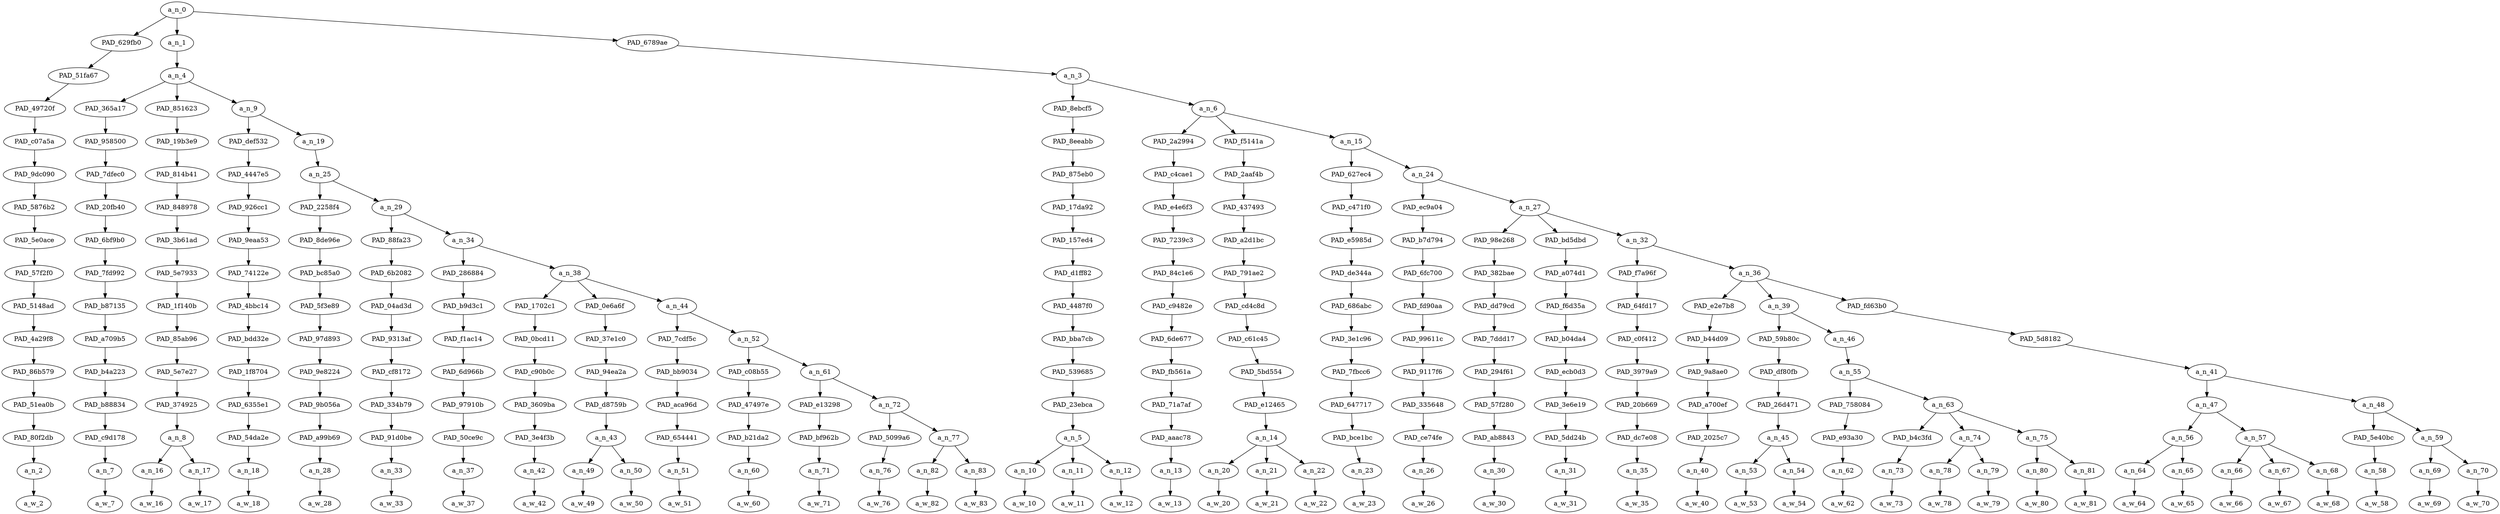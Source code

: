 strict digraph "" {
	a_n_0	[div_dir=1,
		index=0,
		level=15,
		pos="12.692185892489713,15!",
		text_span="[0, 1, 2, 3, 4, 5, 6, 7, 8, 9, 10, 11, 12, 13, 14, 15, 16, 17, 18, 19, 20, 21, 22, 23, 24, 25, 26, 27, 28, 29, 30, 31, 32, 33, 34, \
35, 36, 37, 38, 39, 40, 41, 42, 43, 44, 45]",
		value=1.00000000];
	PAD_629fb0	[div_dir=-1,
		index=1,
		level=14,
		pos="16.0,14!",
		text_span="[16]",
		value=0.01501514];
	a_n_0 -> PAD_629fb0;
	a_n_1	[div_dir=1,
		index=0,
		level=14,
		pos="1.8504774305555554,14!",
		text_span="[0, 1, 2, 3, 4, 5, 6, 7, 8, 9, 10, 11, 12, 13, 14, 15]",
		value=0.36202644];
	a_n_0 -> a_n_1;
	PAD_6789ae	[div_dir=1,
		index=2,
		level=14,
		pos="20.226080246913583,14!",
		text_span="[17, 18, 19, 20, 21, 22, 23, 24, 25, 26, 27, 28, 29, 30, 31, 32, 33, 34, 35, 36, 37, 38, 39, 40, 41, 42, 43, 44, 45]",
		value=0.62252585];
	a_n_0 -> PAD_6789ae;
	PAD_51fa67	[div_dir=-1,
		index=1,
		level=13,
		pos="16.0,13!",
		text_span="[16]",
		value=0.01501514];
	PAD_629fb0 -> PAD_51fa67;
	PAD_49720f	[div_dir=-1,
		index=3,
		level=12,
		pos="16.0,12!",
		text_span="[16]",
		value=0.01501514];
	PAD_51fa67 -> PAD_49720f;
	PAD_c07a5a	[div_dir=-1,
		index=4,
		level=11,
		pos="16.0,11!",
		text_span="[16]",
		value=0.01501514];
	PAD_49720f -> PAD_c07a5a;
	PAD_9dc090	[div_dir=-1,
		index=4,
		level=10,
		pos="16.0,10!",
		text_span="[16]",
		value=0.01501514];
	PAD_c07a5a -> PAD_9dc090;
	PAD_5876b2	[div_dir=-1,
		index=5,
		level=9,
		pos="16.0,9!",
		text_span="[16]",
		value=0.01501514];
	PAD_9dc090 -> PAD_5876b2;
	PAD_5e0ace	[div_dir=-1,
		index=6,
		level=8,
		pos="16.0,8!",
		text_span="[16]",
		value=0.01501514];
	PAD_5876b2 -> PAD_5e0ace;
	PAD_57f2f0	[div_dir=-1,
		index=7,
		level=7,
		pos="16.0,7!",
		text_span="[16]",
		value=0.01501514];
	PAD_5e0ace -> PAD_57f2f0;
	PAD_5148ad	[div_dir=-1,
		index=9,
		level=6,
		pos="16.0,6!",
		text_span="[16]",
		value=0.01501514];
	PAD_57f2f0 -> PAD_5148ad;
	PAD_4a29f8	[div_dir=-1,
		index=10,
		level=5,
		pos="16.0,5!",
		text_span="[16]",
		value=0.01501514];
	PAD_5148ad -> PAD_4a29f8;
	PAD_86b579	[div_dir=-1,
		index=11,
		level=4,
		pos="16.0,4!",
		text_span="[16]",
		value=0.01501514];
	PAD_4a29f8 -> PAD_86b579;
	PAD_51ea0b	[div_dir=-1,
		index=12,
		level=3,
		pos="16.0,3!",
		text_span="[16]",
		value=0.01501514];
	PAD_86b579 -> PAD_51ea0b;
	PAD_80f2db	[div_dir=-1,
		index=13,
		level=2,
		pos="16.0,2!",
		text_span="[16]",
		value=0.01501514];
	PAD_51ea0b -> PAD_80f2db;
	a_n_2	[div_dir=-1,
		index=16,
		level=1,
		pos="16.0,1!",
		text_span="[16]",
		value=0.01501514];
	PAD_80f2db -> a_n_2;
	a_w_2	[div_dir=0,
		index=16,
		level=0,
		pos="16,0!",
		text_span="[16]",
		value=and];
	a_n_2 -> a_w_2;
	a_n_4	[div_dir=1,
		index=0,
		level=13,
		pos="1.8504774305555554,13!",
		text_span="[0, 1, 2, 3, 4, 5, 6, 7, 8, 9, 10, 11, 12, 13, 14, 15]",
		value=0.36170503];
	a_n_1 -> a_n_4;
	PAD_365a17	[div_dir=1,
		index=0,
		level=12,
		pos="0.0,12!",
		text_span="[0]",
		value=0.08624945];
	a_n_4 -> PAD_365a17;
	PAD_851623	[div_dir=1,
		index=1,
		level=12,
		pos="1.5,12!",
		text_span="[1, 2]",
		value=0.06637877];
	a_n_4 -> PAD_851623;
	a_n_9	[div_dir=1,
		index=2,
		level=12,
		pos="4.051432291666666,12!",
		text_span="[3, 4, 5, 6, 7, 8, 9, 10, 11, 12, 13, 14, 15]",
		value=0.20875540];
	a_n_4 -> a_n_9;
	PAD_958500	[div_dir=1,
		index=0,
		level=11,
		pos="0.0,11!",
		text_span="[0]",
		value=0.08624945];
	PAD_365a17 -> PAD_958500;
	PAD_7dfec0	[div_dir=1,
		index=0,
		level=10,
		pos="0.0,10!",
		text_span="[0]",
		value=0.08624945];
	PAD_958500 -> PAD_7dfec0;
	PAD_20fb40	[div_dir=1,
		index=0,
		level=9,
		pos="0.0,9!",
		text_span="[0]",
		value=0.08624945];
	PAD_7dfec0 -> PAD_20fb40;
	PAD_6bf9b0	[div_dir=1,
		index=0,
		level=8,
		pos="0.0,8!",
		text_span="[0]",
		value=0.08624945];
	PAD_20fb40 -> PAD_6bf9b0;
	PAD_7fd992	[div_dir=1,
		index=0,
		level=7,
		pos="0.0,7!",
		text_span="[0]",
		value=0.08624945];
	PAD_6bf9b0 -> PAD_7fd992;
	PAD_b87135	[div_dir=1,
		index=0,
		level=6,
		pos="0.0,6!",
		text_span="[0]",
		value=0.08624945];
	PAD_7fd992 -> PAD_b87135;
	PAD_a709b5	[div_dir=1,
		index=0,
		level=5,
		pos="0.0,5!",
		text_span="[0]",
		value=0.08624945];
	PAD_b87135 -> PAD_a709b5;
	PAD_b4a223	[div_dir=1,
		index=0,
		level=4,
		pos="0.0,4!",
		text_span="[0]",
		value=0.08624945];
	PAD_a709b5 -> PAD_b4a223;
	PAD_b88834	[div_dir=1,
		index=0,
		level=3,
		pos="0.0,3!",
		text_span="[0]",
		value=0.08624945];
	PAD_b4a223 -> PAD_b88834;
	PAD_c9d178	[div_dir=1,
		index=0,
		level=2,
		pos="0.0,2!",
		text_span="[0]",
		value=0.08624945];
	PAD_b88834 -> PAD_c9d178;
	a_n_7	[div_dir=1,
		index=0,
		level=1,
		pos="0.0,1!",
		text_span="[0]",
		value=0.08624945];
	PAD_c9d178 -> a_n_7;
	a_w_7	[div_dir=0,
		index=0,
		level=0,
		pos="0,0!",
		text_span="[0]",
		value=defends];
	a_n_7 -> a_w_7;
	PAD_19b3e9	[div_dir=1,
		index=1,
		level=11,
		pos="1.5,11!",
		text_span="[1, 2]",
		value=0.06637877];
	PAD_851623 -> PAD_19b3e9;
	PAD_814b41	[div_dir=1,
		index=1,
		level=10,
		pos="1.5,10!",
		text_span="[1, 2]",
		value=0.06637877];
	PAD_19b3e9 -> PAD_814b41;
	PAD_848978	[div_dir=1,
		index=1,
		level=9,
		pos="1.5,9!",
		text_span="[1, 2]",
		value=0.06637877];
	PAD_814b41 -> PAD_848978;
	PAD_3b61ad	[div_dir=1,
		index=1,
		level=8,
		pos="1.5,8!",
		text_span="[1, 2]",
		value=0.06637877];
	PAD_848978 -> PAD_3b61ad;
	PAD_5e7933	[div_dir=1,
		index=1,
		level=7,
		pos="1.5,7!",
		text_span="[1, 2]",
		value=0.06637877];
	PAD_3b61ad -> PAD_5e7933;
	PAD_1f140b	[div_dir=1,
		index=1,
		level=6,
		pos="1.5,6!",
		text_span="[1, 2]",
		value=0.06637877];
	PAD_5e7933 -> PAD_1f140b;
	PAD_85ab96	[div_dir=1,
		index=1,
		level=5,
		pos="1.5,5!",
		text_span="[1, 2]",
		value=0.06637877];
	PAD_1f140b -> PAD_85ab96;
	PAD_5e7e27	[div_dir=1,
		index=1,
		level=4,
		pos="1.5,4!",
		text_span="[1, 2]",
		value=0.06637877];
	PAD_85ab96 -> PAD_5e7e27;
	PAD_374925	[div_dir=1,
		index=1,
		level=3,
		pos="1.5,3!",
		text_span="[1, 2]",
		value=0.06637877];
	PAD_5e7e27 -> PAD_374925;
	a_n_8	[div_dir=1,
		index=1,
		level=2,
		pos="1.5,2!",
		text_span="[1, 2]",
		value=0.06637877];
	PAD_374925 -> a_n_8;
	a_n_16	[div_dir=1,
		index=1,
		level=1,
		pos="1.0,1!",
		text_span="[1]",
		value=0.03379816];
	a_n_8 -> a_n_16;
	a_n_17	[div_dir=1,
		index=2,
		level=1,
		pos="2.0,1!",
		text_span="[2]",
		value=0.03240761];
	a_n_8 -> a_n_17;
	a_w_16	[div_dir=0,
		index=1,
		level=0,
		pos="1,0!",
		text_span="[1]",
		value=islam];
	a_n_16 -> a_w_16;
	a_w_17	[div_dir=0,
		index=2,
		level=0,
		pos="2,0!",
		text_span="[2]",
		value=doesnt];
	a_n_17 -> a_w_17;
	PAD_def532	[div_dir=1,
		index=2,
		level=11,
		pos="3.0,11!",
		text_span="[3]",
		value=0.01390978];
	a_n_9 -> PAD_def532;
	a_n_19	[div_dir=1,
		index=3,
		level=11,
		pos="5.102864583333333,11!",
		text_span="[4, 5, 6, 7, 8, 9, 10, 11, 12, 13, 14, 15]",
		value=0.19464998];
	a_n_9 -> a_n_19;
	PAD_4447e5	[div_dir=1,
		index=2,
		level=10,
		pos="3.0,10!",
		text_span="[3]",
		value=0.01390978];
	PAD_def532 -> PAD_4447e5;
	PAD_926cc1	[div_dir=1,
		index=2,
		level=9,
		pos="3.0,9!",
		text_span="[3]",
		value=0.01390978];
	PAD_4447e5 -> PAD_926cc1;
	PAD_9eaa53	[div_dir=1,
		index=2,
		level=8,
		pos="3.0,8!",
		text_span="[3]",
		value=0.01390978];
	PAD_926cc1 -> PAD_9eaa53;
	PAD_74122e	[div_dir=1,
		index=2,
		level=7,
		pos="3.0,7!",
		text_span="[3]",
		value=0.01390978];
	PAD_9eaa53 -> PAD_74122e;
	PAD_4bbc14	[div_dir=1,
		index=2,
		level=6,
		pos="3.0,6!",
		text_span="[3]",
		value=0.01390978];
	PAD_74122e -> PAD_4bbc14;
	PAD_bdd32e	[div_dir=1,
		index=2,
		level=5,
		pos="3.0,5!",
		text_span="[3]",
		value=0.01390978];
	PAD_4bbc14 -> PAD_bdd32e;
	PAD_1f8704	[div_dir=1,
		index=2,
		level=4,
		pos="3.0,4!",
		text_span="[3]",
		value=0.01390978];
	PAD_bdd32e -> PAD_1f8704;
	PAD_6355e1	[div_dir=1,
		index=2,
		level=3,
		pos="3.0,3!",
		text_span="[3]",
		value=0.01390978];
	PAD_1f8704 -> PAD_6355e1;
	PAD_54da2e	[div_dir=1,
		index=2,
		level=2,
		pos="3.0,2!",
		text_span="[3]",
		value=0.01390978];
	PAD_6355e1 -> PAD_54da2e;
	a_n_18	[div_dir=1,
		index=3,
		level=1,
		pos="3.0,1!",
		text_span="[3]",
		value=0.01390978];
	PAD_54da2e -> a_n_18;
	a_w_18	[div_dir=0,
		index=3,
		level=0,
		pos="3,0!",
		text_span="[3]",
		value=want];
	a_n_18 -> a_w_18;
	a_n_25	[div_dir=1,
		index=3,
		level=10,
		pos="5.102864583333333,10!",
		text_span="[4, 5, 6, 7, 8, 9, 10, 11, 12, 13, 14, 15]",
		value=0.19446957];
	a_n_19 -> a_n_25;
	PAD_2258f4	[div_dir=1,
		index=3,
		level=9,
		pos="4.0,9!",
		text_span="[4]",
		value=0.00939513];
	a_n_25 -> PAD_2258f4;
	a_n_29	[div_dir=1,
		index=4,
		level=9,
		pos="6.205729166666666,9!",
		text_span="[5, 6, 7, 8, 9, 10, 11, 12, 13, 14, 15]",
		value=0.18489403];
	a_n_25 -> a_n_29;
	PAD_8de96e	[div_dir=1,
		index=3,
		level=8,
		pos="4.0,8!",
		text_span="[4]",
		value=0.00939513];
	PAD_2258f4 -> PAD_8de96e;
	PAD_bc85a0	[div_dir=1,
		index=3,
		level=7,
		pos="4.0,7!",
		text_span="[4]",
		value=0.00939513];
	PAD_8de96e -> PAD_bc85a0;
	PAD_5f3e89	[div_dir=1,
		index=3,
		level=6,
		pos="4.0,6!",
		text_span="[4]",
		value=0.00939513];
	PAD_bc85a0 -> PAD_5f3e89;
	PAD_97d893	[div_dir=1,
		index=3,
		level=5,
		pos="4.0,5!",
		text_span="[4]",
		value=0.00939513];
	PAD_5f3e89 -> PAD_97d893;
	PAD_9e8224	[div_dir=1,
		index=3,
		level=4,
		pos="4.0,4!",
		text_span="[4]",
		value=0.00939513];
	PAD_97d893 -> PAD_9e8224;
	PAD_9b056a	[div_dir=1,
		index=3,
		level=3,
		pos="4.0,3!",
		text_span="[4]",
		value=0.00939513];
	PAD_9e8224 -> PAD_9b056a;
	PAD_a99b69	[div_dir=1,
		index=3,
		level=2,
		pos="4.0,2!",
		text_span="[4]",
		value=0.00939513];
	PAD_9b056a -> PAD_a99b69;
	a_n_28	[div_dir=1,
		index=4,
		level=1,
		pos="4.0,1!",
		text_span="[4]",
		value=0.00939513];
	PAD_a99b69 -> a_n_28;
	a_w_28	[div_dir=0,
		index=4,
		level=0,
		pos="4,0!",
		text_span="[4]",
		value=to];
	a_n_28 -> a_w_28;
	PAD_88fa23	[div_dir=1,
		index=4,
		level=8,
		pos="5.0,8!",
		text_span="[5]",
		value=0.01264932];
	a_n_29 -> PAD_88fa23;
	a_n_34	[div_dir=1,
		index=5,
		level=8,
		pos="7.411458333333333,8!",
		text_span="[6, 7, 8, 9, 10, 11, 12, 13, 14, 15]",
		value=0.17205928];
	a_n_29 -> a_n_34;
	PAD_6b2082	[div_dir=1,
		index=4,
		level=7,
		pos="5.0,7!",
		text_span="[5]",
		value=0.01264932];
	PAD_88fa23 -> PAD_6b2082;
	PAD_04ad3d	[div_dir=1,
		index=4,
		level=6,
		pos="5.0,6!",
		text_span="[5]",
		value=0.01264932];
	PAD_6b2082 -> PAD_04ad3d;
	PAD_9313af	[div_dir=1,
		index=4,
		level=5,
		pos="5.0,5!",
		text_span="[5]",
		value=0.01264932];
	PAD_04ad3d -> PAD_9313af;
	PAD_cf8172	[div_dir=1,
		index=4,
		level=4,
		pos="5.0,4!",
		text_span="[5]",
		value=0.01264932];
	PAD_9313af -> PAD_cf8172;
	PAD_334b79	[div_dir=1,
		index=4,
		level=3,
		pos="5.0,3!",
		text_span="[5]",
		value=0.01264932];
	PAD_cf8172 -> PAD_334b79;
	PAD_91d0be	[div_dir=1,
		index=4,
		level=2,
		pos="5.0,2!",
		text_span="[5]",
		value=0.01264932];
	PAD_334b79 -> PAD_91d0be;
	a_n_33	[div_dir=1,
		index=5,
		level=1,
		pos="5.0,1!",
		text_span="[5]",
		value=0.01264932];
	PAD_91d0be -> a_n_33;
	a_w_33	[div_dir=0,
		index=5,
		level=0,
		pos="5,0!",
		text_span="[5]",
		value=see];
	a_n_33 -> a_w_33;
	PAD_286884	[div_dir=1,
		index=5,
		level=7,
		pos="6.0,7!",
		text_span="[6]",
		value=0.03487244];
	a_n_34 -> PAD_286884;
	a_n_38	[div_dir=1,
		index=6,
		level=7,
		pos="8.822916666666666,7!",
		text_span="[7, 8, 9, 10, 11, 12, 13, 14, 15]",
		value=0.13699980];
	a_n_34 -> a_n_38;
	PAD_b9d3c1	[div_dir=1,
		index=5,
		level=6,
		pos="6.0,6!",
		text_span="[6]",
		value=0.03487244];
	PAD_286884 -> PAD_b9d3c1;
	PAD_f1ac14	[div_dir=1,
		index=5,
		level=5,
		pos="6.0,5!",
		text_span="[6]",
		value=0.03487244];
	PAD_b9d3c1 -> PAD_f1ac14;
	PAD_6d966b	[div_dir=1,
		index=5,
		level=4,
		pos="6.0,4!",
		text_span="[6]",
		value=0.03487244];
	PAD_f1ac14 -> PAD_6d966b;
	PAD_97910b	[div_dir=1,
		index=5,
		level=3,
		pos="6.0,3!",
		text_span="[6]",
		value=0.03487244];
	PAD_6d966b -> PAD_97910b;
	PAD_50ce9c	[div_dir=1,
		index=5,
		level=2,
		pos="6.0,2!",
		text_span="[6]",
		value=0.03487244];
	PAD_97910b -> PAD_50ce9c;
	a_n_37	[div_dir=1,
		index=6,
		level=1,
		pos="6.0,1!",
		text_span="[6]",
		value=0.03487244];
	PAD_50ce9c -> a_n_37;
	a_w_37	[div_dir=0,
		index=6,
		level=0,
		pos="6,0!",
		text_span="[6]",
		value=islam1];
	a_n_37 -> a_w_37;
	PAD_1702c1	[div_dir=-1,
		index=6,
		level=6,
		pos="7.0,6!",
		text_span="[7]",
		value=0.01554663];
	a_n_38 -> PAD_1702c1;
	PAD_0e6a6f	[div_dir=1,
		index=7,
		level=6,
		pos="8.5,6!",
		text_span="[8, 9]",
		value=0.02310491];
	a_n_38 -> PAD_0e6a6f;
	a_n_44	[div_dir=1,
		index=8,
		level=6,
		pos="10.96875,6!",
		text_span="[10, 11, 12, 13, 14, 15]",
		value=0.09826713];
	a_n_38 -> a_n_44;
	PAD_0bcd11	[div_dir=-1,
		index=6,
		level=5,
		pos="7.0,5!",
		text_span="[7]",
		value=0.01554663];
	PAD_1702c1 -> PAD_0bcd11;
	PAD_c90b0c	[div_dir=-1,
		index=6,
		level=4,
		pos="7.0,4!",
		text_span="[7]",
		value=0.01554663];
	PAD_0bcd11 -> PAD_c90b0c;
	PAD_3609ba	[div_dir=-1,
		index=6,
		level=3,
		pos="7.0,3!",
		text_span="[7]",
		value=0.01554663];
	PAD_c90b0c -> PAD_3609ba;
	PAD_3e4f3b	[div_dir=-1,
		index=6,
		level=2,
		pos="7.0,2!",
		text_span="[7]",
		value=0.01554663];
	PAD_3609ba -> PAD_3e4f3b;
	a_n_42	[div_dir=-1,
		index=7,
		level=1,
		pos="7.0,1!",
		text_span="[7]",
		value=0.01554663];
	PAD_3e4f3b -> a_n_42;
	a_w_42	[div_dir=0,
		index=7,
		level=0,
		pos="7,0!",
		text_span="[7]",
		value=erased];
	a_n_42 -> a_w_42;
	PAD_37e1c0	[div_dir=1,
		index=7,
		level=5,
		pos="8.5,5!",
		text_span="[8, 9]",
		value=0.02310491];
	PAD_0e6a6f -> PAD_37e1c0;
	PAD_94ea2a	[div_dir=1,
		index=7,
		level=4,
		pos="8.5,4!",
		text_span="[8, 9]",
		value=0.02310491];
	PAD_37e1c0 -> PAD_94ea2a;
	PAD_d8759b	[div_dir=1,
		index=7,
		level=3,
		pos="8.5,3!",
		text_span="[8, 9]",
		value=0.02310491];
	PAD_94ea2a -> PAD_d8759b;
	a_n_43	[div_dir=1,
		index=7,
		level=2,
		pos="8.5,2!",
		text_span="[8, 9]",
		value=0.02310491];
	PAD_d8759b -> a_n_43;
	a_n_49	[div_dir=1,
		index=8,
		level=1,
		pos="8.0,1!",
		text_span="[8]",
		value=0.00997294];
	a_n_43 -> a_n_49;
	a_n_50	[div_dir=1,
		index=9,
		level=1,
		pos="9.0,1!",
		text_span="[9]",
		value=0.01310777];
	a_n_43 -> a_n_50;
	a_w_49	[div_dir=0,
		index=8,
		level=0,
		pos="8,0!",
		text_span="[8]",
		value=from];
	a_n_49 -> a_w_49;
	a_w_50	[div_dir=0,
		index=9,
		level=0,
		pos="9,0!",
		text_span="[9]",
		value=existence];
	a_n_50 -> a_w_50;
	PAD_7cdf5c	[div_dir=1,
		index=8,
		level=5,
		pos="10.0,5!",
		text_span="[10]",
		value=0.01421468];
	a_n_44 -> PAD_7cdf5c;
	a_n_52	[div_dir=1,
		index=9,
		level=5,
		pos="11.9375,5!",
		text_span="[11, 12, 13, 14, 15]",
		value=0.08395539];
	a_n_44 -> a_n_52;
	PAD_bb9034	[div_dir=1,
		index=8,
		level=4,
		pos="10.0,4!",
		text_span="[10]",
		value=0.01421468];
	PAD_7cdf5c -> PAD_bb9034;
	PAD_aca96d	[div_dir=1,
		index=8,
		level=3,
		pos="10.0,3!",
		text_span="[10]",
		value=0.01421468];
	PAD_bb9034 -> PAD_aca96d;
	PAD_654441	[div_dir=1,
		index=8,
		level=2,
		pos="10.0,2!",
		text_span="[10]",
		value=0.01421468];
	PAD_aca96d -> PAD_654441;
	a_n_51	[div_dir=1,
		index=10,
		level=1,
		pos="10.0,1!",
		text_span="[10]",
		value=0.01421468];
	PAD_654441 -> a_n_51;
	a_w_51	[div_dir=0,
		index=10,
		level=0,
		pos="10,0!",
		text_span="[10]",
		value=why];
	a_n_51 -> a_w_51;
	PAD_c08b55	[div_dir=1,
		index=9,
		level=4,
		pos="11.0,4!",
		text_span="[11]",
		value=0.01178134];
	a_n_52 -> PAD_c08b55;
	a_n_61	[div_dir=1,
		index=10,
		level=4,
		pos="12.875,4!",
		text_span="[12, 13, 14, 15]",
		value=0.07207261];
	a_n_52 -> a_n_61;
	PAD_47497e	[div_dir=1,
		index=9,
		level=3,
		pos="11.0,3!",
		text_span="[11]",
		value=0.01178134];
	PAD_c08b55 -> PAD_47497e;
	PAD_b21da2	[div_dir=1,
		index=9,
		level=2,
		pos="11.0,2!",
		text_span="[11]",
		value=0.01178134];
	PAD_47497e -> PAD_b21da2;
	a_n_60	[div_dir=1,
		index=11,
		level=1,
		pos="11.0,1!",
		text_span="[11]",
		value=0.01178134];
	PAD_b21da2 -> a_n_60;
	a_w_60	[div_dir=0,
		index=11,
		level=0,
		pos="11,0!",
		text_span="[11]",
		value=not];
	a_n_60 -> a_w_60;
	PAD_e13298	[div_dir=1,
		index=10,
		level=3,
		pos="12.0,3!",
		text_span="[12]",
		value=0.01952476];
	a_n_61 -> PAD_e13298;
	a_n_72	[div_dir=1,
		index=11,
		level=3,
		pos="13.75,3!",
		text_span="[13, 14, 15]",
		value=0.05244576];
	a_n_61 -> a_n_72;
	PAD_bf962b	[div_dir=1,
		index=10,
		level=2,
		pos="12.0,2!",
		text_span="[12]",
		value=0.01952476];
	PAD_e13298 -> PAD_bf962b;
	a_n_71	[div_dir=1,
		index=12,
		level=1,
		pos="12.0,1!",
		text_span="[12]",
		value=0.01952476];
	PAD_bf962b -> a_n_71;
	a_w_71	[div_dir=0,
		index=12,
		level=0,
		pos="12,0!",
		text_span="[12]",
		value=crusade];
	a_n_71 -> a_w_71;
	PAD_5099a6	[div_dir=1,
		index=11,
		level=2,
		pos="13.0,2!",
		text_span="[13]",
		value=0.01243649];
	a_n_72 -> PAD_5099a6;
	a_n_77	[div_dir=1,
		index=12,
		level=2,
		pos="14.5,2!",
		text_span="[14, 15]",
		value=0.03992515];
	a_n_72 -> a_n_77;
	a_n_76	[div_dir=1,
		index=13,
		level=1,
		pos="13.0,1!",
		text_span="[13]",
		value=0.01243649];
	PAD_5099a6 -> a_n_76;
	a_w_76	[div_dir=0,
		index=13,
		level=0,
		pos="13,0!",
		text_span="[13]",
		value=against];
	a_n_76 -> a_w_76;
	a_n_82	[div_dir=-1,
		index=14,
		level=1,
		pos="14.0,1!",
		text_span="[14]",
		value=0.01450160];
	a_n_77 -> a_n_82;
	a_n_83	[div_dir=1,
		index=15,
		level=1,
		pos="15.0,1!",
		text_span="[15]",
		value=0.02533742];
	a_n_77 -> a_n_83;
	a_w_82	[div_dir=0,
		index=14,
		level=0,
		pos="14,0!",
		text_span="[14]",
		value=the];
	a_n_82 -> a_w_82;
	a_w_83	[div_dir=0,
		index=15,
		level=0,
		pos="15,0!",
		text_span="[15]",
		value=jews];
	a_n_83 -> a_w_83;
	a_n_3	[div_dir=1,
		index=2,
		level=13,
		pos="20.226080246913583,13!",
		text_span="[17, 18, 19, 20, 21, 22, 23, 24, 25, 26, 27, 28, 29, 30, 31, 32, 33, 34, 35, 36, 37, 38, 39, 40, 41, 42, 43, 44, 45]",
		value=0.62252585];
	PAD_6789ae -> a_n_3;
	PAD_8ebcf5	[div_dir=1,
		index=4,
		level=12,
		pos="18.0,12!",
		text_span="[17, 18, 19]",
		value=0.16656792];
	a_n_3 -> PAD_8ebcf5;
	a_n_6	[div_dir=1,
		index=5,
		level=12,
		pos="22.45216049382716,12!",
		text_span="[20, 21, 22, 23, 24, 25, 26, 27, 28, 29, 30, 31, 32, 33, 34, 35, 36, 37, 38, 39, 40, 41, 42, 43, 44, 45]",
		value=0.45564570];
	a_n_3 -> a_n_6;
	PAD_8eeabb	[div_dir=1,
		index=5,
		level=11,
		pos="18.0,11!",
		text_span="[17, 18, 19]",
		value=0.16656792];
	PAD_8ebcf5 -> PAD_8eeabb;
	PAD_875eb0	[div_dir=1,
		index=5,
		level=10,
		pos="18.0,10!",
		text_span="[17, 18, 19]",
		value=0.16656792];
	PAD_8eeabb -> PAD_875eb0;
	PAD_17da92	[div_dir=1,
		index=6,
		level=9,
		pos="18.0,9!",
		text_span="[17, 18, 19]",
		value=0.16656792];
	PAD_875eb0 -> PAD_17da92;
	PAD_157ed4	[div_dir=1,
		index=7,
		level=8,
		pos="18.0,8!",
		text_span="[17, 18, 19]",
		value=0.16656792];
	PAD_17da92 -> PAD_157ed4;
	PAD_d1ff82	[div_dir=1,
		index=8,
		level=7,
		pos="18.0,7!",
		text_span="[17, 18, 19]",
		value=0.16656792];
	PAD_157ed4 -> PAD_d1ff82;
	PAD_4487f0	[div_dir=1,
		index=10,
		level=6,
		pos="18.0,6!",
		text_span="[17, 18, 19]",
		value=0.16656792];
	PAD_d1ff82 -> PAD_4487f0;
	PAD_bba7cb	[div_dir=1,
		index=11,
		level=5,
		pos="18.0,5!",
		text_span="[17, 18, 19]",
		value=0.16656792];
	PAD_4487f0 -> PAD_bba7cb;
	PAD_539685	[div_dir=1,
		index=12,
		level=4,
		pos="18.0,4!",
		text_span="[17, 18, 19]",
		value=0.16656792];
	PAD_bba7cb -> PAD_539685;
	PAD_23ebca	[div_dir=1,
		index=13,
		level=3,
		pos="18.0,3!",
		text_span="[17, 18, 19]",
		value=0.16656792];
	PAD_539685 -> PAD_23ebca;
	a_n_5	[div_dir=1,
		index=14,
		level=2,
		pos="18.0,2!",
		text_span="[17, 18, 19]",
		value=0.16656792];
	PAD_23ebca -> a_n_5;
	a_n_10	[div_dir=1,
		index=17,
		level=1,
		pos="17.0,1!",
		text_span="[17]",
		value=0.01779434];
	a_n_5 -> a_n_10;
	a_n_11	[div_dir=1,
		index=18,
		level=1,
		pos="18.0,1!",
		text_span="[18]",
		value=0.12752389];
	a_n_5 -> a_n_11;
	a_n_12	[div_dir=1,
		index=19,
		level=1,
		pos="19.0,1!",
		text_span="[19]",
		value=0.02097641];
	a_n_5 -> a_n_12;
	a_w_10	[div_dir=0,
		index=17,
		level=0,
		pos="17,0!",
		text_span="[17]",
		value=the1];
	a_n_10 -> a_w_10;
	a_w_11	[div_dir=0,
		index=18,
		level=0,
		pos="18,0!",
		text_span="[18]",
		value=sandniggers];
	a_n_11 -> a_w_11;
	a_w_12	[div_dir=0,
		index=19,
		level=0,
		pos="19,0!",
		text_span="[19]",
		value=class];
	a_n_12 -> a_w_12;
	PAD_2a2994	[div_dir=1,
		index=6,
		level=11,
		pos="20.0,11!",
		text_span="[20]",
		value=0.01515270];
	a_n_6 -> PAD_2a2994;
	PAD_f5141a	[div_dir=1,
		index=7,
		level=11,
		pos="22.0,11!",
		text_span="[21, 22, 23]",
		value=0.03787778];
	a_n_6 -> PAD_f5141a;
	a_n_15	[div_dir=1,
		index=8,
		level=11,
		pos="25.35648148148148,11!",
		text_span="[24, 25, 26, 27, 28, 29, 30, 31, 32, 33, 34, 35, 36, 37, 38, 39, 40, 41, 42, 43, 44, 45]",
		value=0.40239095];
	a_n_6 -> a_n_15;
	PAD_c4cae1	[div_dir=1,
		index=6,
		level=10,
		pos="20.0,10!",
		text_span="[20]",
		value=0.01515270];
	PAD_2a2994 -> PAD_c4cae1;
	PAD_e4e6f3	[div_dir=1,
		index=7,
		level=9,
		pos="20.0,9!",
		text_span="[20]",
		value=0.01515270];
	PAD_c4cae1 -> PAD_e4e6f3;
	PAD_7239c3	[div_dir=1,
		index=8,
		level=8,
		pos="20.0,8!",
		text_span="[20]",
		value=0.01515270];
	PAD_e4e6f3 -> PAD_7239c3;
	PAD_84c1e6	[div_dir=1,
		index=9,
		level=7,
		pos="20.0,7!",
		text_span="[20]",
		value=0.01515270];
	PAD_7239c3 -> PAD_84c1e6;
	PAD_c9482e	[div_dir=1,
		index=11,
		level=6,
		pos="20.0,6!",
		text_span="[20]",
		value=0.01515270];
	PAD_84c1e6 -> PAD_c9482e;
	PAD_6de677	[div_dir=1,
		index=12,
		level=5,
		pos="20.0,5!",
		text_span="[20]",
		value=0.01515270];
	PAD_c9482e -> PAD_6de677;
	PAD_fb561a	[div_dir=1,
		index=13,
		level=4,
		pos="20.0,4!",
		text_span="[20]",
		value=0.01515270];
	PAD_6de677 -> PAD_fb561a;
	PAD_71a7af	[div_dir=1,
		index=14,
		level=3,
		pos="20.0,3!",
		text_span="[20]",
		value=0.01515270];
	PAD_fb561a -> PAD_71a7af;
	PAD_aaac78	[div_dir=1,
		index=15,
		level=2,
		pos="20.0,2!",
		text_span="[20]",
		value=0.01515270];
	PAD_71a7af -> PAD_aaac78;
	a_n_13	[div_dir=1,
		index=20,
		level=1,
		pos="20.0,1!",
		text_span="[20]",
		value=0.01515270];
	PAD_aaac78 -> a_n_13;
	a_w_13	[div_dir=0,
		index=20,
		level=0,
		pos="20,0!",
		text_span="[20]",
		value=remember];
	a_n_13 -> a_w_13;
	PAD_2aaf4b	[div_dir=1,
		index=7,
		level=10,
		pos="22.0,10!",
		text_span="[21, 22, 23]",
		value=0.03787778];
	PAD_f5141a -> PAD_2aaf4b;
	PAD_437493	[div_dir=1,
		index=8,
		level=9,
		pos="22.0,9!",
		text_span="[21, 22, 23]",
		value=0.03787778];
	PAD_2aaf4b -> PAD_437493;
	PAD_a2d1bc	[div_dir=1,
		index=9,
		level=8,
		pos="22.0,8!",
		text_span="[21, 22, 23]",
		value=0.03787778];
	PAD_437493 -> PAD_a2d1bc;
	PAD_791ae2	[div_dir=1,
		index=10,
		level=7,
		pos="22.0,7!",
		text_span="[21, 22, 23]",
		value=0.03787778];
	PAD_a2d1bc -> PAD_791ae2;
	PAD_cd4c8d	[div_dir=1,
		index=12,
		level=6,
		pos="22.0,6!",
		text_span="[21, 22, 23]",
		value=0.03787778];
	PAD_791ae2 -> PAD_cd4c8d;
	PAD_c61c45	[div_dir=1,
		index=13,
		level=5,
		pos="22.0,5!",
		text_span="[21, 22, 23]",
		value=0.03787778];
	PAD_cd4c8d -> PAD_c61c45;
	PAD_5bd554	[div_dir=1,
		index=14,
		level=4,
		pos="22.0,4!",
		text_span="[21, 22, 23]",
		value=0.03787778];
	PAD_c61c45 -> PAD_5bd554;
	PAD_e12465	[div_dir=1,
		index=15,
		level=3,
		pos="22.0,3!",
		text_span="[21, 22, 23]",
		value=0.03787778];
	PAD_5bd554 -> PAD_e12465;
	a_n_14	[div_dir=1,
		index=16,
		level=2,
		pos="22.0,2!",
		text_span="[21, 22, 23]",
		value=0.03787778];
	PAD_e12465 -> a_n_14;
	a_n_20	[div_dir=1,
		index=21,
		level=1,
		pos="21.0,1!",
		text_span="[21]",
		value=0.01091829];
	a_n_14 -> a_n_20;
	a_n_21	[div_dir=1,
		index=22,
		level=1,
		pos="22.0,1!",
		text_span="[22]",
		value=0.01353985];
	a_n_14 -> a_n_21;
	a_n_22	[div_dir=1,
		index=23,
		level=1,
		pos="23.0,1!",
		text_span="[23]",
		value=0.01335910];
	a_n_14 -> a_n_22;
	a_w_20	[div_dir=0,
		index=21,
		level=0,
		pos="21,0!",
		text_span="[21]",
		value=the2];
	a_n_20 -> a_w_20;
	a_w_21	[div_dir=0,
		index=22,
		level=0,
		pos="22,0!",
		text_span="[22]",
		value=golden];
	a_n_21 -> a_w_21;
	a_w_22	[div_dir=0,
		index=23,
		level=0,
		pos="23,0!",
		text_span="[23]",
		value=rule];
	a_n_22 -> a_w_22;
	PAD_627ec4	[div_dir=1,
		index=8,
		level=10,
		pos="24.0,10!",
		text_span="[24]",
		value=0.01112081];
	a_n_15 -> PAD_627ec4;
	a_n_24	[div_dir=1,
		index=9,
		level=10,
		pos="26.712962962962962,10!",
		text_span="[25, 26, 27, 28, 29, 30, 31, 32, 33, 34, 35, 36, 37, 38, 39, 40, 41, 42, 43, 44, 45]",
		value=0.39106607];
	a_n_15 -> a_n_24;
	PAD_c471f0	[div_dir=1,
		index=9,
		level=9,
		pos="24.0,9!",
		text_span="[24]",
		value=0.01112081];
	PAD_627ec4 -> PAD_c471f0;
	PAD_e5985d	[div_dir=1,
		index=10,
		level=8,
		pos="24.0,8!",
		text_span="[24]",
		value=0.01112081];
	PAD_c471f0 -> PAD_e5985d;
	PAD_de344a	[div_dir=1,
		index=11,
		level=7,
		pos="24.0,7!",
		text_span="[24]",
		value=0.01112081];
	PAD_e5985d -> PAD_de344a;
	PAD_686abc	[div_dir=1,
		index=13,
		level=6,
		pos="24.0,6!",
		text_span="[24]",
		value=0.01112081];
	PAD_de344a -> PAD_686abc;
	PAD_3e1c96	[div_dir=1,
		index=14,
		level=5,
		pos="24.0,5!",
		text_span="[24]",
		value=0.01112081];
	PAD_686abc -> PAD_3e1c96;
	PAD_7fbcc6	[div_dir=1,
		index=15,
		level=4,
		pos="24.0,4!",
		text_span="[24]",
		value=0.01112081];
	PAD_3e1c96 -> PAD_7fbcc6;
	PAD_647717	[div_dir=1,
		index=16,
		level=3,
		pos="24.0,3!",
		text_span="[24]",
		value=0.01112081];
	PAD_7fbcc6 -> PAD_647717;
	PAD_bce1bc	[div_dir=1,
		index=17,
		level=2,
		pos="24.0,2!",
		text_span="[24]",
		value=0.01112081];
	PAD_647717 -> PAD_bce1bc;
	a_n_23	[div_dir=1,
		index=24,
		level=1,
		pos="24.0,1!",
		text_span="[24]",
		value=0.01112081];
	PAD_bce1bc -> a_n_23;
	a_w_23	[div_dir=0,
		index=24,
		level=0,
		pos="24,0!",
		text_span="[24]",
		value=if];
	a_n_23 -> a_w_23;
	PAD_ec9a04	[div_dir=1,
		index=10,
		level=9,
		pos="25.0,9!",
		text_span="[25]",
		value=0.01414451];
	a_n_24 -> PAD_ec9a04;
	a_n_27	[div_dir=1,
		index=11,
		level=9,
		pos="28.425925925925924,9!",
		text_span="[26, 27, 28, 29, 30, 31, 32, 33, 34, 35, 36, 37, 38, 39, 40, 41, 42, 43, 44, 45]",
		value=0.37671593];
	a_n_24 -> a_n_27;
	PAD_b7d794	[div_dir=1,
		index=11,
		level=8,
		pos="25.0,8!",
		text_span="[25]",
		value=0.01414451];
	PAD_ec9a04 -> PAD_b7d794;
	PAD_6fc700	[div_dir=1,
		index=12,
		level=7,
		pos="25.0,7!",
		text_span="[25]",
		value=0.01414451];
	PAD_b7d794 -> PAD_6fc700;
	PAD_fd90aa	[div_dir=1,
		index=14,
		level=6,
		pos="25.0,6!",
		text_span="[25]",
		value=0.01414451];
	PAD_6fc700 -> PAD_fd90aa;
	PAD_99611c	[div_dir=1,
		index=15,
		level=5,
		pos="25.0,5!",
		text_span="[25]",
		value=0.01414451];
	PAD_fd90aa -> PAD_99611c;
	PAD_9117f6	[div_dir=1,
		index=16,
		level=4,
		pos="25.0,4!",
		text_span="[25]",
		value=0.01414451];
	PAD_99611c -> PAD_9117f6;
	PAD_335648	[div_dir=1,
		index=17,
		level=3,
		pos="25.0,3!",
		text_span="[25]",
		value=0.01414451];
	PAD_9117f6 -> PAD_335648;
	PAD_ce74fe	[div_dir=1,
		index=18,
		level=2,
		pos="25.0,2!",
		text_span="[25]",
		value=0.01414451];
	PAD_335648 -> PAD_ce74fe;
	a_n_26	[div_dir=1,
		index=25,
		level=1,
		pos="25.0,1!",
		text_span="[25]",
		value=0.01414451];
	PAD_ce74fe -> a_n_26;
	a_w_26	[div_dir=0,
		index=25,
		level=0,
		pos="25,0!",
		text_span="[25]",
		value=you];
	a_n_26 -> a_w_26;
	PAD_98e268	[div_dir=1,
		index=12,
		level=8,
		pos="26.0,8!",
		text_span="[26]",
		value=0.01626061];
	a_n_27 -> PAD_98e268;
	PAD_bd5dbd	[div_dir=-1,
		index=13,
		level=8,
		pos="27.0,8!",
		text_span="[27]",
		value=0.02799017];
	a_n_27 -> PAD_bd5dbd;
	a_n_32	[div_dir=1,
		index=14,
		level=8,
		pos="32.27777777777777,8!",
		text_span="[28, 29, 30, 31, 32, 33, 34, 35, 36, 37, 38, 39, 40, 41, 42, 43, 44, 45]",
		value=0.33227541];
	a_n_27 -> a_n_32;
	PAD_382bae	[div_dir=1,
		index=13,
		level=7,
		pos="26.0,7!",
		text_span="[26]",
		value=0.01626061];
	PAD_98e268 -> PAD_382bae;
	PAD_dd79cd	[div_dir=1,
		index=15,
		level=6,
		pos="26.0,6!",
		text_span="[26]",
		value=0.01626061];
	PAD_382bae -> PAD_dd79cd;
	PAD_7ddd17	[div_dir=1,
		index=16,
		level=5,
		pos="26.0,5!",
		text_span="[26]",
		value=0.01626061];
	PAD_dd79cd -> PAD_7ddd17;
	PAD_294f61	[div_dir=1,
		index=17,
		level=4,
		pos="26.0,4!",
		text_span="[26]",
		value=0.01626061];
	PAD_7ddd17 -> PAD_294f61;
	PAD_57f280	[div_dir=1,
		index=18,
		level=3,
		pos="26.0,3!",
		text_span="[26]",
		value=0.01626061];
	PAD_294f61 -> PAD_57f280;
	PAD_ab8843	[div_dir=1,
		index=19,
		level=2,
		pos="26.0,2!",
		text_span="[26]",
		value=0.01626061];
	PAD_57f280 -> PAD_ab8843;
	a_n_30	[div_dir=1,
		index=26,
		level=1,
		pos="26.0,1!",
		text_span="[26]",
		value=0.01626061];
	PAD_ab8843 -> a_n_30;
	a_w_30	[div_dir=0,
		index=26,
		level=0,
		pos="26,0!",
		text_span="[26]",
		value=hate];
	a_n_30 -> a_w_30;
	PAD_a074d1	[div_dir=-1,
		index=14,
		level=7,
		pos="27.0,7!",
		text_span="[27]",
		value=0.02799017];
	PAD_bd5dbd -> PAD_a074d1;
	PAD_f6d35a	[div_dir=-1,
		index=16,
		level=6,
		pos="27.0,6!",
		text_span="[27]",
		value=0.02799017];
	PAD_a074d1 -> PAD_f6d35a;
	PAD_b04da4	[div_dir=-1,
		index=17,
		level=5,
		pos="27.0,5!",
		text_span="[27]",
		value=0.02799017];
	PAD_f6d35a -> PAD_b04da4;
	PAD_ecb0d3	[div_dir=-1,
		index=18,
		level=4,
		pos="27.0,4!",
		text_span="[27]",
		value=0.02799017];
	PAD_b04da4 -> PAD_ecb0d3;
	PAD_3e6e19	[div_dir=-1,
		index=19,
		level=3,
		pos="27.0,3!",
		text_span="[27]",
		value=0.02799017];
	PAD_ecb0d3 -> PAD_3e6e19;
	PAD_5dd24b	[div_dir=-1,
		index=20,
		level=2,
		pos="27.0,2!",
		text_span="[27]",
		value=0.02799017];
	PAD_3e6e19 -> PAD_5dd24b;
	a_n_31	[div_dir=-1,
		index=27,
		level=1,
		pos="27.0,1!",
		text_span="[27]",
		value=0.02799017];
	PAD_5dd24b -> a_n_31;
	a_w_31	[div_dir=0,
		index=27,
		level=0,
		pos="27,0!",
		text_span="[27]",
		value=trump];
	a_n_31 -> a_w_31;
	PAD_f7a96f	[div_dir=1,
		index=15,
		level=7,
		pos="28.0,7!",
		text_span="[28]",
		value=0.02407033];
	a_n_32 -> PAD_f7a96f;
	a_n_36	[div_dir=1,
		index=16,
		level=7,
		pos="36.55555555555555,7!",
		text_span="[29, 30, 31, 32, 33, 34, 35, 36, 37, 38, 39, 40, 41, 42, 43, 44, 45]",
		value=0.30801803];
	a_n_32 -> a_n_36;
	PAD_64fd17	[div_dir=1,
		index=17,
		level=6,
		pos="28.0,6!",
		text_span="[28]",
		value=0.02407033];
	PAD_f7a96f -> PAD_64fd17;
	PAD_c0f412	[div_dir=1,
		index=18,
		level=5,
		pos="28.0,5!",
		text_span="[28]",
		value=0.02407033];
	PAD_64fd17 -> PAD_c0f412;
	PAD_3979a9	[div_dir=1,
		index=19,
		level=4,
		pos="28.0,4!",
		text_span="[28]",
		value=0.02407033];
	PAD_c0f412 -> PAD_3979a9;
	PAD_20b669	[div_dir=1,
		index=20,
		level=3,
		pos="28.0,3!",
		text_span="[28]",
		value=0.02407033];
	PAD_3979a9 -> PAD_20b669;
	PAD_dc7e08	[div_dir=1,
		index=21,
		level=2,
		pos="28.0,2!",
		text_span="[28]",
		value=0.02407033];
	PAD_20b669 -> PAD_dc7e08;
	a_n_35	[div_dir=1,
		index=28,
		level=1,
		pos="28.0,1!",
		text_span="[28]",
		value=0.02407033];
	PAD_dc7e08 -> a_n_35;
	a_w_35	[div_dir=0,
		index=28,
		level=0,
		pos="28,0!",
		text_span="[28]",
		value=for];
	a_n_35 -> a_w_35;
	PAD_e2e7b8	[div_dir=-1,
		index=19,
		level=6,
		pos="37.0,6!",
		text_span="[37]",
		value=0.01073747];
	a_n_36 -> PAD_e2e7b8;
	a_n_39	[div_dir=1,
		index=18,
		level=6,
		pos="30.916666666666664,6!",
		text_span="[29, 30, 31, 32, 33, 34, 35, 36]",
		value=0.09837423];
	a_n_36 -> a_n_39;
	PAD_fd63b0	[div_dir=1,
		index=20,
		level=6,
		pos="41.75,6!",
		text_span="[38, 39, 40, 41, 42, 43, 44, 45]",
		value=0.19873576];
	a_n_36 -> PAD_fd63b0;
	PAD_b44d09	[div_dir=-1,
		index=21,
		level=5,
		pos="37.0,5!",
		text_span="[37]",
		value=0.01073747];
	PAD_e2e7b8 -> PAD_b44d09;
	PAD_9a8ae0	[div_dir=-1,
		index=22,
		level=4,
		pos="37.0,4!",
		text_span="[37]",
		value=0.01073747];
	PAD_b44d09 -> PAD_9a8ae0;
	PAD_a700ef	[div_dir=-1,
		index=24,
		level=3,
		pos="37.0,3!",
		text_span="[37]",
		value=0.01073747];
	PAD_9a8ae0 -> PAD_a700ef;
	PAD_2025c7	[div_dir=-1,
		index=27,
		level=2,
		pos="37.0,2!",
		text_span="[37]",
		value=0.01073747];
	PAD_a700ef -> PAD_2025c7;
	a_n_40	[div_dir=-1,
		index=37,
		level=1,
		pos="37.0,1!",
		text_span="[37]",
		value=0.01073747];
	PAD_2025c7 -> a_n_40;
	a_w_40	[div_dir=0,
		index=37,
		level=0,
		pos="37,0!",
		text_span="[37]",
		value=and1];
	a_n_40 -> a_w_40;
	PAD_59b80c	[div_dir=1,
		index=19,
		level=5,
		pos="29.5,5!",
		text_span="[29, 30]",
		value=0.02164227];
	a_n_39 -> PAD_59b80c;
	a_n_46	[div_dir=1,
		index=20,
		level=5,
		pos="32.33333333333333,5!",
		text_span="[31, 32, 33, 34, 35, 36]",
		value=0.07664230];
	a_n_39 -> a_n_46;
	PAD_df80fb	[div_dir=1,
		index=20,
		level=4,
		pos="29.5,4!",
		text_span="[29, 30]",
		value=0.02164227];
	PAD_59b80c -> PAD_df80fb;
	PAD_26d471	[div_dir=1,
		index=21,
		level=3,
		pos="29.5,3!",
		text_span="[29, 30]",
		value=0.02164227];
	PAD_df80fb -> PAD_26d471;
	a_n_45	[div_dir=1,
		index=22,
		level=2,
		pos="29.5,2!",
		text_span="[29, 30]",
		value=0.02164227];
	PAD_26d471 -> a_n_45;
	a_n_53	[div_dir=1,
		index=29,
		level=1,
		pos="29.0,1!",
		text_span="[29]",
		value=0.01035314];
	a_n_45 -> a_n_53;
	a_n_54	[div_dir=1,
		index=30,
		level=1,
		pos="30.0,1!",
		text_span="[30]",
		value=0.01123735];
	a_n_45 -> a_n_54;
	a_w_53	[div_dir=0,
		index=29,
		level=0,
		pos="29,0!",
		text_span="[29]",
		value=any];
	a_n_53 -> a_w_53;
	a_w_54	[div_dir=0,
		index=30,
		level=0,
		pos="30,0!",
		text_span="[30]",
		value=reason];
	a_n_54 -> a_w_54;
	a_n_55	[div_dir=1,
		index=21,
		level=4,
		pos="32.33333333333333,4!",
		text_span="[31, 32, 33, 34, 35, 36]",
		value=0.07656834];
	a_n_46 -> a_n_55;
	PAD_758084	[div_dir=1,
		index=22,
		level=3,
		pos="31.0,3!",
		text_span="[31]",
		value=0.01287327];
	a_n_55 -> PAD_758084;
	a_n_63	[div_dir=1,
		index=23,
		level=3,
		pos="33.666666666666664,3!",
		text_span="[32, 33, 34, 35, 36]",
		value=0.06362111];
	a_n_55 -> a_n_63;
	PAD_e93a30	[div_dir=1,
		index=23,
		level=2,
		pos="31.0,2!",
		text_span="[31]",
		value=0.01287327];
	PAD_758084 -> PAD_e93a30;
	a_n_62	[div_dir=1,
		index=31,
		level=1,
		pos="31.0,1!",
		text_span="[31]",
		value=0.01287327];
	PAD_e93a30 -> a_n_62;
	a_w_62	[div_dir=0,
		index=31,
		level=0,
		pos="31,0!",
		text_span="[31]",
		value=you1];
	a_n_62 -> a_w_62;
	PAD_b4c3fd	[div_dir=1,
		index=24,
		level=2,
		pos="32.0,2!",
		text_span="[32]",
		value=0.01080676];
	a_n_63 -> PAD_b4c3fd;
	a_n_74	[div_dir=1,
		index=25,
		level=2,
		pos="33.5,2!",
		text_span="[33, 34]",
		value=0.01879250];
	a_n_63 -> a_n_74;
	a_n_75	[div_dir=1,
		index=26,
		level=2,
		pos="35.5,2!",
		text_span="[35, 36]",
		value=0.03397851];
	a_n_63 -> a_n_75;
	a_n_73	[div_dir=1,
		index=32,
		level=1,
		pos="32.0,1!",
		text_span="[32]",
		value=0.01080676];
	PAD_b4c3fd -> a_n_73;
	a_w_73	[div_dir=0,
		index=32,
		level=0,
		pos="32,0!",
		text_span="[32]",
		value=may];
	a_n_73 -> a_w_73;
	a_n_78	[div_dir=1,
		index=33,
		level=1,
		pos="33.0,1!",
		text_span="[33]",
		value=0.00912123];
	a_n_74 -> a_n_78;
	a_n_79	[div_dir=1,
		index=34,
		level=1,
		pos="34.0,1!",
		text_span="[34]",
		value=0.00965572];
	a_n_74 -> a_n_79;
	a_w_78	[div_dir=0,
		index=33,
		level=0,
		pos="33,0!",
		text_span="[33]",
		value=as];
	a_n_78 -> a_w_78;
	a_w_79	[div_dir=0,
		index=34,
		level=0,
		pos="34,0!",
		text_span="[34]",
		value=well];
	a_n_79 -> a_w_79;
	a_n_80	[div_dir=1,
		index=35,
		level=1,
		pos="35.0,1!",
		text_span="[35]",
		value=0.00890222];
	a_n_75 -> a_n_80;
	a_n_81	[div_dir=1,
		index=36,
		level=1,
		pos="36.0,1!",
		text_span="[36]",
		value=0.02504201];
	a_n_75 -> a_n_81;
	a_w_80	[div_dir=0,
		index=35,
		level=0,
		pos="35,0!",
		text_span="[35]",
		value=be];
	a_n_80 -> a_w_80;
	a_w_81	[div_dir=0,
		index=36,
		level=0,
		pos="36,0!",
		text_span="[36]",
		value=antifa];
	a_n_81 -> a_w_81;
	PAD_5d8182	[div_dir=1,
		index=22,
		level=5,
		pos="41.75,5!",
		text_span="[38, 39, 40, 41, 42, 43, 44, 45]",
		value=0.19873576];
	PAD_fd63b0 -> PAD_5d8182;
	a_n_41	[div_dir=1,
		index=23,
		level=4,
		pos="41.75,4!",
		text_span="[38, 39, 40, 41, 42, 43, 44, 45]",
		value=0.19873576];
	PAD_5d8182 -> a_n_41;
	a_n_47	[div_dir=1,
		index=25,
		level=3,
		pos="39.75,3!",
		text_span="[38, 39, 40, 41, 42]",
		value=0.14090250];
	a_n_41 -> a_n_47;
	a_n_48	[div_dir=1,
		index=26,
		level=3,
		pos="43.75,3!",
		text_span="[43, 44, 45]",
		value=0.05766987];
	a_n_41 -> a_n_48;
	a_n_56	[div_dir=1,
		index=28,
		level=2,
		pos="38.5,2!",
		text_span="[38, 39]",
		value=0.04642859];
	a_n_47 -> a_n_56;
	a_n_57	[div_dir=1,
		index=29,
		level=2,
		pos="41.0,2!",
		text_span="[40, 41, 42]",
		value=0.09435696];
	a_n_47 -> a_n_57;
	a_n_64	[div_dir=-1,
		index=38,
		level=1,
		pos="38.0,1!",
		text_span="[38]",
		value=0.01215346];
	a_n_56 -> a_n_64;
	a_n_65	[div_dir=1,
		index=39,
		level=1,
		pos="39.0,1!",
		text_span="[39]",
		value=0.03406551];
	a_n_56 -> a_n_65;
	a_w_64	[div_dir=0,
		index=38,
		level=0,
		pos="38,0!",
		text_span="[38]",
		value=a];
	a_n_64 -> a_w_64;
	a_w_65	[div_dir=0,
		index=39,
		level=0,
		pos="39,0!",
		text_span="[39]",
		value=jew];
	a_n_65 -> a_w_65;
	a_n_66	[div_dir=1,
		index=40,
		level=1,
		pos="40.0,1!",
		text_span="[40]",
		value=0.01518960];
	a_n_57 -> a_n_66;
	a_n_67	[div_dir=-1,
		index=41,
		level=1,
		pos="41.0,1!",
		text_span="[41]",
		value=0.05402812];
	a_n_57 -> a_n_67;
	a_n_68	[div_dir=1,
		index=42,
		level=1,
		pos="42.0,1!",
		text_span="[42]",
		value=0.02512726];
	a_n_57 -> a_n_68;
	a_w_66	[div_dir=0,
		index=40,
		level=0,
		pos="40,0!",
		text_span="[40]",
		value=yourself];
	a_n_66 -> a_w_66;
	a_w_67	[div_dir=0,
		index=41,
		level=0,
		pos="41,0!",
		text_span="[41]",
		value=namethejew];
	a_n_67 -> a_w_67;
	a_w_68	[div_dir=0,
		index=42,
		level=0,
		pos="42,0!",
		text_span="[42]",
		value="<user>"];
	a_n_68 -> a_w_68;
	PAD_5e40bc	[div_dir=-1,
		index=30,
		level=2,
		pos="43.0,2!",
		text_span="[43]",
		value=0.01332482];
	a_n_48 -> PAD_5e40bc;
	a_n_59	[div_dir=1,
		index=31,
		level=2,
		pos="44.5,2!",
		text_span="[44, 45]",
		value=0.04422355];
	a_n_48 -> a_n_59;
	a_n_58	[div_dir=-1,
		index=43,
		level=1,
		pos="43.0,1!",
		text_span="[43]",
		value=0.01332482];
	PAD_5e40bc -> a_n_58;
	a_w_58	[div_dir=0,
		index=43,
		level=0,
		pos="43,0!",
		text_span="[43]",
		value=is];
	a_n_58 -> a_w_58;
	a_n_69	[div_dir=1,
		index=44,
		level=1,
		pos="44.0,1!",
		text_span="[44]",
		value=0.01431078];
	a_n_59 -> a_n_69;
	a_n_70	[div_dir=1,
		index=45,
		level=1,
		pos="45.0,1!",
		text_span="[45]",
		value=0.02974536];
	a_n_59 -> a_n_70;
	a_w_69	[div_dir=0,
		index=44,
		level=0,
		pos="44,0!",
		text_span="[44]",
		value=a1];
	a_n_69 -> a_w_69;
	a_w_70	[div_dir=0,
		index=45,
		level=0,
		pos="45,0!",
		text_span="[45]",
		value=jew1];
	a_n_70 -> a_w_70;
}

